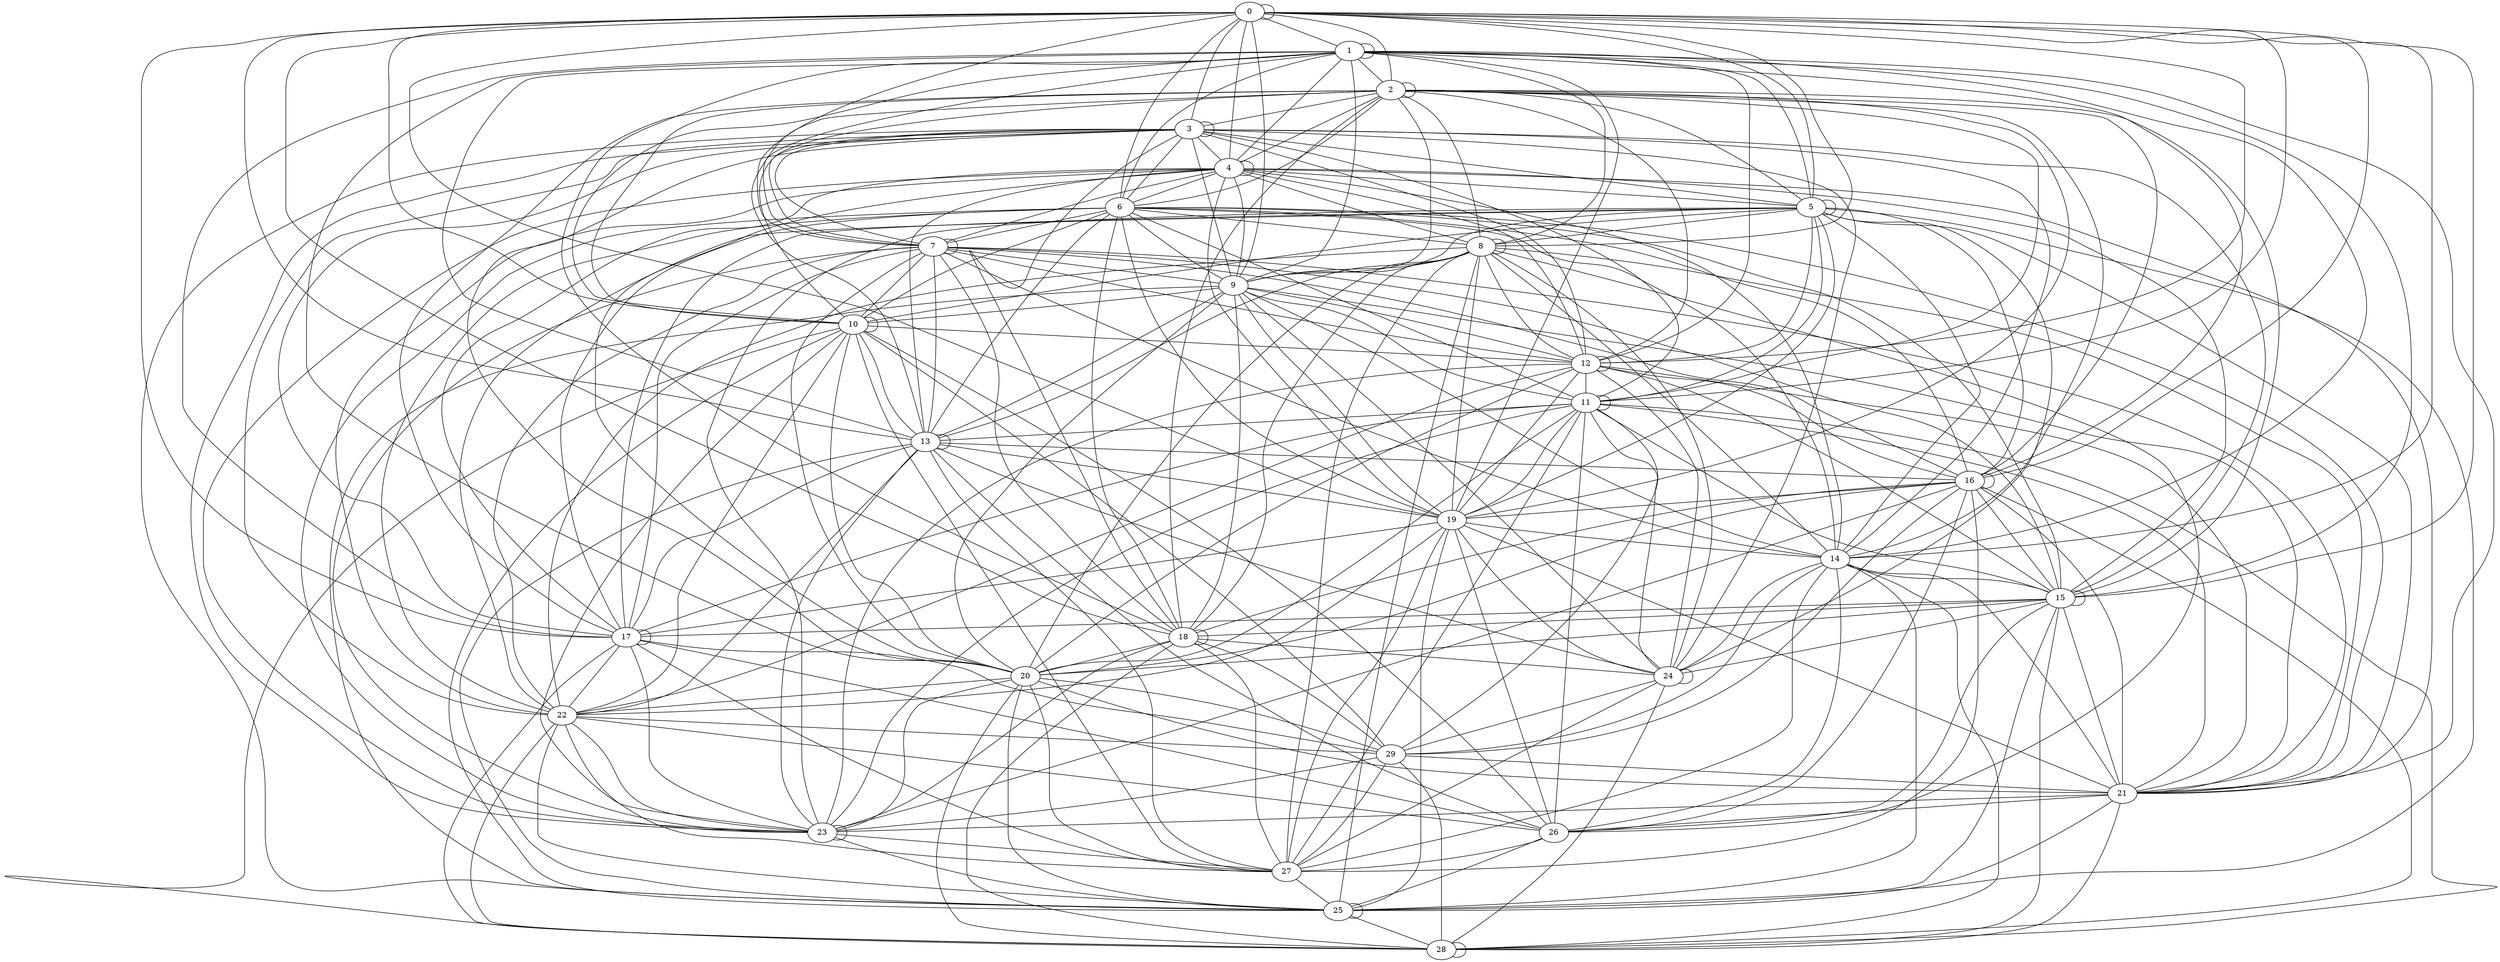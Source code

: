 strict graph G {
0;
1;
2;
3;
4;
5;
6;
7;
8;
9;
10;
11;
12;
13;
14;
15;
16;
17;
18;
19;
20;
21;
22;
23;
24;
25;
26;
27;
28;
29;
13 -- 24;
2 -- 3;
3 -- 17;
23 -- 25;
12 -- 21;
11 -- 23;
15 -- 15;
15 -- 24;
10 -- 12;
14 -- 21;
4 -- 23;
5 -- 10;
5 -- 8;
9 -- 18;
9 -- 19;
10 -- 28;
24 -- 27;
2 -- 19;
20 -- 29;
8 -- 24;
7 -- 22;
10 -- 22;
1 -- 20;
15 -- 21;
20 -- 28;
29 -- 27;
3 -- 3;
12 -- 22;
15 -- 17;
16 -- 19;
2 -- 2;
8 -- 26;
17 -- 28;
1 -- 13;
19 -- 21;
4 -- 20;
5 -- 23;
6 -- 9;
1 -- 16;
10 -- 26;
4 -- 21;
13 -- 27;
18 -- 27;
18 -- 20;
28 -- 29;
1 -- 7;
17 -- 29;
0 -- 4;
6 -- 18;
8 -- 8;
12 -- 16;
18 -- 28;
4 -- 15;
3 -- 15;
19 -- 24;
3 -- 6;
2 -- 9;
2 -- 12;
20 -- 22;
8 -- 25;
5 -- 17;
7 -- 21;
0 -- 9;
7 -- 23;
23 -- 27;
3 -- 9;
5 -- 24;
1 -- 17;
13 -- 23;
18 -- 29;
5 -- 12;
2 -- 15;
15 -- 16;
0 -- 5;
5 -- 14;
22 -- 25;
26 -- 27;
8 -- 12;
4 -- 5;
1 -- 19;
15 -- 26;
21 -- 28;
16 -- 16;
23 -- 20;
2 -- 18;
6 -- 23;
0 -- 13;
8 -- 27;
17 -- 19;
17 -- 26;
6 -- 7;
0 -- 17;
2 -- 16;
0 -- 15;
3 -- 25;
1 -- 14;
4 -- 6;
11 -- 27;
18 -- 23;
27 -- 25;
11 -- 19;
9 -- 11;
0 -- 2;
8 -- 9;
7 -- 17;
0 -- 18;
3 -- 22;
27 -- 16;
1 -- 1;
5 -- 16;
0 -- 10;
15 -- 18;
1 -- 6;
8 -- 14;
0 -- 19;
14 -- 28;
22 -- 28;
23 -- 23;
16 -- 29;
7 -- 13;
24 -- 24;
16 -- 20;
11 -- 28;
7 -- 10;
16 -- 23;
2 -- 5;
5 -- 21;
14 -- 25;
0 -- 11;
4 -- 14;
15 -- 25;
6 -- 17;
7 -- 9;
10 -- 20;
25 -- 25;
16 -- 18;
17 -- 23;
12 -- 15;
23 -- 10;
6 -- 22;
0 -- 1;
1 -- 18;
0 -- 6;
4 -- 8;
9 -- 21;
26 -- 16;
13 -- 26;
2 -- 4;
3 -- 4;
10 -- 13;
28 -- 28;
23 -- 29;
11 -- 29;
1 -- 2;
8 -- 20;
6 -- 11;
11 -- 24;
7 -- 12;
0 -- 14;
9 -- 13;
3 -- 11;
11 -- 26;
3 -- 10;
2 -- 17;
6 -- 19;
29 -- 21;
10 -- 25;
13 -- 17;
18 -- 24;
0 -- 16;
6 -- 10;
11 -- 11;
0 -- 7;
3 -- 5;
7 -- 7;
4 -- 17;
25 -- 26;
5 -- 22;
2 -- 8;
5 -- 25;
13 -- 16;
20 -- 27;
9 -- 14;
9 -- 10;
9 -- 20;
22 -- 27;
22 -- 29;
4 -- 13;
1 -- 4;
16 -- 21;
12 -- 20;
9 -- 24;
2 -- 10;
4 -- 12;
15 -- 20;
19 -- 26;
5 -- 9;
10 -- 27;
8 -- 13;
0 -- 3;
14 -- 15;
11 -- 15;
3 -- 23;
17 -- 17;
9 -- 12;
22 -- 26;
4 -- 19;
6 -- 16;
25 -- 20;
1 -- 9;
6 -- 14;
11 -- 17;
13 -- 25;
24 -- 28;
1 -- 8;
11 -- 13;
16 -- 28;
6 -- 13;
8 -- 22;
4 -- 4;
9 -- 25;
10 -- 29;
14 -- 29;
12 -- 11;
13 -- 13;
7 -- 15;
1 -- 5;
2 -- 7;
19 -- 22;
3 -- 18;
3 -- 20;
5 -- 19;
14 -- 27;
19 -- 27;
7 -- 16;
22 -- 23;
0 -- 0;
18 -- 18;
12 -- 24;
3 -- 14;
12 -- 19;
2 -- 13;
4 -- 9;
14 -- 26;
17 -- 22;
21 -- 23;
4 -- 22;
1 -- 21;
12 -- 23;
2 -- 6;
12 -- 12;
1 -- 10;
6 -- 15;
21 -- 20;
3 -- 12;
2 -- 14;
13 -- 22;
13 -- 19;
20 -- 11;
6 -- 21;
7 -- 18;
7 -- 14;
1 -- 12;
3 -- 7;
0 -- 8;
1 -- 15;
2 -- 11;
17 -- 27;
25 -- 28;
21 -- 11;
19 -- 25;
14 -- 24;
8 -- 18;
21 -- 25;
8 -- 21;
10 -- 10;
15 -- 28;
8 -- 19;
4 -- 7;
21 -- 26;
19 -- 14;
3 -- 24;
24 -- 29;
6 -- 8;
5 -- 5;
7 -- 20;
0 -- 12;
5 -- 11;
}
